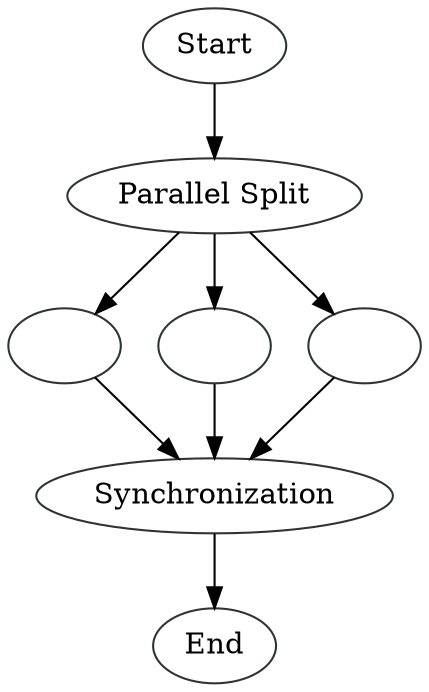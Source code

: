 digraph ParallelSplitSynchronization {
node1 [label="Start", color="#2e3436"]
node2 [label="Parallel Split", color="#2e3436"]
node3 [label="", color="#2e3436"]
node4 [label="Synchronization", color="#2e3436"]
node5 [label="End", color="#2e3436"]
node6 [label="", color="#2e3436"]
node7 [label="", color="#2e3436"]

node1 -> node2
node2 -> node3
node2 -> node6
node2 -> node7
node3 -> node4
node4 -> node5
node6 -> node4
node7 -> node4
}
